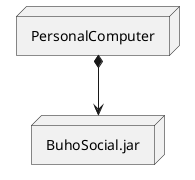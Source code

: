 @startuml DeploymentDiagram

node PersonalComputer
node BuhoSocial.jar

PersonalComputer *--> BuhoSocial.jar

@enduml